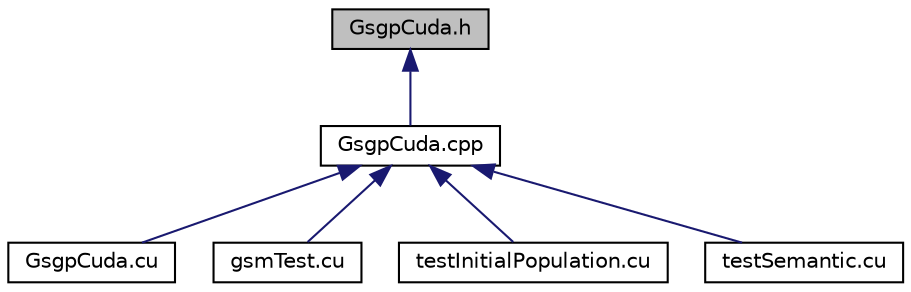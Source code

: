 digraph "GsgpCuda.h"
{
 // LATEX_PDF_SIZE
  edge [fontname="Helvetica",fontsize="10",labelfontname="Helvetica",labelfontsize="10"];
  node [fontname="Helvetica",fontsize="10",shape=record];
  Node1 [label="GsgpCuda.h",height=0.2,width=0.4,color="black", fillcolor="grey75", style="filled", fontcolor="black",tooltip="File containing the definition of the modules (kernels) used to create the population of individuals,..."];
  Node1 -> Node2 [dir="back",color="midnightblue",fontsize="10",style="solid",fontname="Helvetica"];
  Node2 [label="GsgpCuda.cpp",height=0.2,width=0.4,color="black", fillcolor="white", style="filled",URL="$_gsgp_cuda_8cpp.html",tooltip="file containing the definition of the modules (kernels) used to create the population of individuals,..."];
  Node2 -> Node3 [dir="back",color="midnightblue",fontsize="10",style="solid",fontname="Helvetica"];
  Node3 [label="GsgpCuda.cu",height=0.2,width=0.4,color="black", fillcolor="white", style="filled",URL="$_gsgp_cuda_8cu.html",tooltip="file containing the main with the geometric semantic genetic programming algorithm"];
  Node2 -> Node4 [dir="back",color="midnightblue",fontsize="10",style="solid",fontname="Helvetica"];
  Node4 [label="gsmTest.cu",height=0.2,width=0.4,color="black", fillcolor="white", style="filled",URL="$gsm_test_8cu.html",tooltip=" "];
  Node2 -> Node5 [dir="back",color="midnightblue",fontsize="10",style="solid",fontname="Helvetica"];
  Node5 [label="testInitialPopulation.cu",height=0.2,width=0.4,color="black", fillcolor="white", style="filled",URL="$test_initial_population_8cu.html",tooltip="file containing the main with the geometric semantic genetic programming algorithm"];
  Node2 -> Node6 [dir="back",color="midnightblue",fontsize="10",style="solid",fontname="Helvetica"];
  Node6 [label="testSemantic.cu",height=0.2,width=0.4,color="black", fillcolor="white", style="filled",URL="$test_semantic_8cu.html",tooltip="This file contains the test for parallel interpreter that is used to decode the GP individuals."];
}
